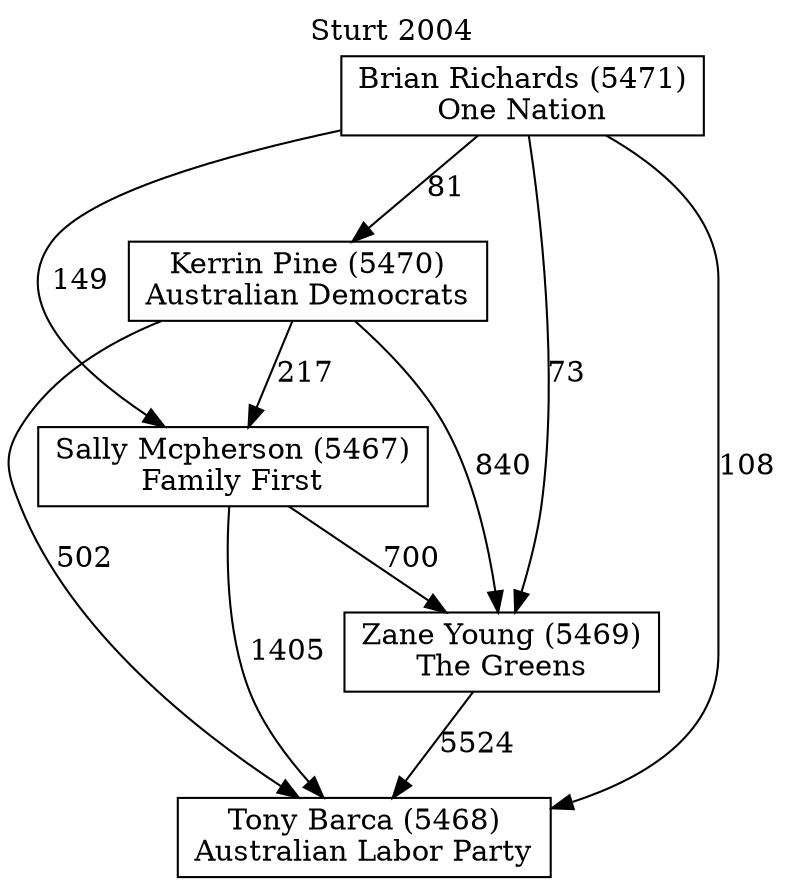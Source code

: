 // House preference flow
digraph "Tony Barca (5468)_Sturt_2004" {
	graph [label="Sturt 2004" labelloc=t mclimit=10]
	node [shape=box]
	"Tony Barca (5468)" [label="Tony Barca (5468)
Australian Labor Party"]
	"Zane Young (5469)" [label="Zane Young (5469)
The Greens"]
	"Sally Mcpherson (5467)" [label="Sally Mcpherson (5467)
Family First"]
	"Kerrin Pine (5470)" [label="Kerrin Pine (5470)
Australian Democrats"]
	"Brian Richards (5471)" [label="Brian Richards (5471)
One Nation"]
	"Zane Young (5469)" -> "Tony Barca (5468)" [label=5524]
	"Sally Mcpherson (5467)" -> "Zane Young (5469)" [label=700]
	"Kerrin Pine (5470)" -> "Sally Mcpherson (5467)" [label=217]
	"Brian Richards (5471)" -> "Kerrin Pine (5470)" [label=81]
	"Sally Mcpherson (5467)" -> "Tony Barca (5468)" [label=1405]
	"Kerrin Pine (5470)" -> "Tony Barca (5468)" [label=502]
	"Brian Richards (5471)" -> "Tony Barca (5468)" [label=108]
	"Brian Richards (5471)" -> "Sally Mcpherson (5467)" [label=149]
	"Kerrin Pine (5470)" -> "Zane Young (5469)" [label=840]
	"Brian Richards (5471)" -> "Zane Young (5469)" [label=73]
}
